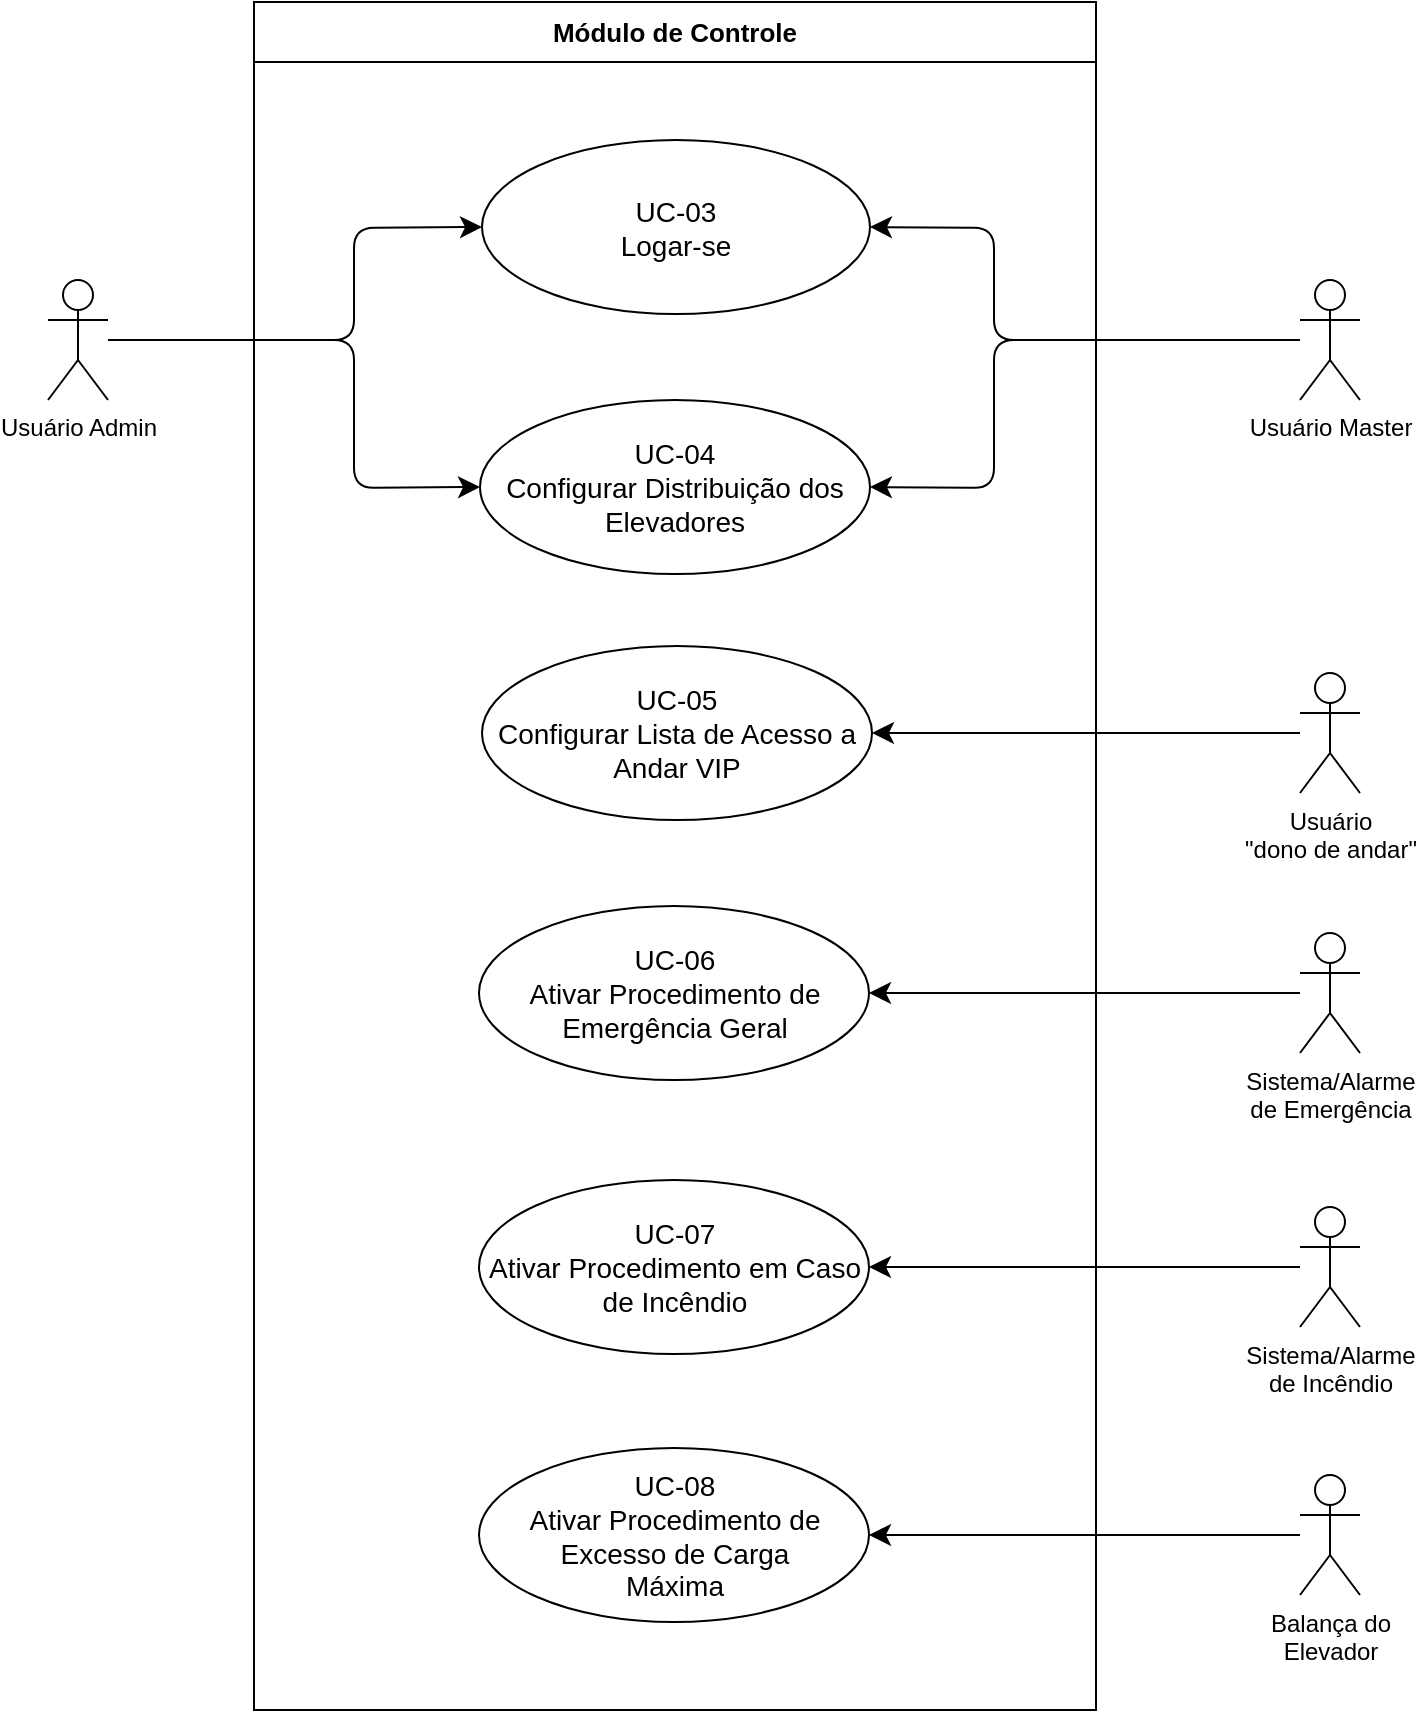 <mxfile version="24.7.17">
  <diagram name="Page-1" id="IhADGQKQc7QEtHjRozba">
    <mxGraphModel dx="2487" dy="1389" grid="0" gridSize="10" guides="1" tooltips="1" connect="1" arrows="1" fold="1" page="0" pageScale="1" pageWidth="850" pageHeight="1100" math="0" shadow="0">
      <root>
        <mxCell id="0" />
        <mxCell id="1" parent="0" />
        <mxCell id="7ueF1fXJD6vw5-LiibAf-1" value="&lt;font style=&quot;font-size: 13px;&quot;&gt;Módulo de Controle&lt;/font&gt;" style="swimlane;whiteSpace=wrap;html=1;startSize=30;" vertex="1" parent="1">
          <mxGeometry x="-350" y="-109" width="421" height="854" as="geometry" />
        </mxCell>
        <mxCell id="7ueF1fXJD6vw5-LiibAf-2" value="UC-03&lt;br style=&quot;font-size: 14px;&quot;&gt;Logar-se" style="ellipse;whiteSpace=wrap;html=1;fontSize=14;fontStyle=0" vertex="1" parent="7ueF1fXJD6vw5-LiibAf-1">
          <mxGeometry x="114" y="69" width="194" height="87" as="geometry" />
        </mxCell>
        <mxCell id="7ueF1fXJD6vw5-LiibAf-3" value="UC-04&lt;div&gt;Configurar Distribuição dos Elevadores&lt;/div&gt;" style="ellipse;whiteSpace=wrap;html=1;fontSize=14;fontStyle=0" vertex="1" parent="7ueF1fXJD6vw5-LiibAf-1">
          <mxGeometry x="113" y="199" width="195" height="87" as="geometry" />
        </mxCell>
        <mxCell id="7ueF1fXJD6vw5-LiibAf-10" value="UC-05&lt;div&gt;Configurar Lista de Acesso a Andar VIP&lt;/div&gt;" style="ellipse;whiteSpace=wrap;html=1;fontSize=14;fontStyle=0" vertex="1" parent="7ueF1fXJD6vw5-LiibAf-1">
          <mxGeometry x="114" y="322" width="195" height="87" as="geometry" />
        </mxCell>
        <mxCell id="7ueF1fXJD6vw5-LiibAf-11" value="UC-06&lt;div&gt;Ativar Procedimento de Emergência Geral&lt;/div&gt;" style="ellipse;whiteSpace=wrap;html=1;fontSize=14;fontStyle=0" vertex="1" parent="7ueF1fXJD6vw5-LiibAf-1">
          <mxGeometry x="112.5" y="452" width="195" height="87" as="geometry" />
        </mxCell>
        <mxCell id="7ueF1fXJD6vw5-LiibAf-12" value="UC-07&lt;div&gt;Ativar Procedimento em Caso de Incêndio&lt;/div&gt;" style="ellipse;whiteSpace=wrap;html=1;fontSize=14;fontStyle=0" vertex="1" parent="7ueF1fXJD6vw5-LiibAf-1">
          <mxGeometry x="112.5" y="589" width="195" height="87" as="geometry" />
        </mxCell>
        <mxCell id="7ueF1fXJD6vw5-LiibAf-13" value="UC-08&lt;div&gt;Ativar Procedimento de Excesso de Carga&lt;/div&gt;&lt;div&gt;Máxima&lt;/div&gt;" style="ellipse;whiteSpace=wrap;html=1;fontSize=14;fontStyle=0" vertex="1" parent="7ueF1fXJD6vw5-LiibAf-1">
          <mxGeometry x="112.5" y="723" width="195" height="87" as="geometry" />
        </mxCell>
        <mxCell id="7ueF1fXJD6vw5-LiibAf-29" style="edgeStyle=none;shape=connector;curved=0;rounded=1;orthogonalLoop=1;jettySize=auto;html=1;entryX=1;entryY=0.5;entryDx=0;entryDy=0;strokeColor=default;align=center;verticalAlign=middle;fontFamily=Helvetica;fontSize=12;fontColor=default;labelBackgroundColor=default;startSize=8;endArrow=classic;endSize=8;" edge="1" parent="1" source="7ueF1fXJD6vw5-LiibAf-6" target="7ueF1fXJD6vw5-LiibAf-2">
          <mxGeometry relative="1" as="geometry">
            <Array as="points">
              <mxPoint x="20" y="60" />
              <mxPoint x="20" y="4" />
            </Array>
          </mxGeometry>
        </mxCell>
        <mxCell id="7ueF1fXJD6vw5-LiibAf-30" style="edgeStyle=none;shape=connector;curved=0;rounded=1;orthogonalLoop=1;jettySize=auto;html=1;entryX=1;entryY=0.5;entryDx=0;entryDy=0;strokeColor=default;align=center;verticalAlign=middle;fontFamily=Helvetica;fontSize=12;fontColor=default;labelBackgroundColor=default;startSize=8;endArrow=classic;endSize=8;" edge="1" parent="1" source="7ueF1fXJD6vw5-LiibAf-6" target="7ueF1fXJD6vw5-LiibAf-3">
          <mxGeometry relative="1" as="geometry">
            <Array as="points">
              <mxPoint x="20" y="60" />
              <mxPoint x="20" y="134" />
            </Array>
          </mxGeometry>
        </mxCell>
        <mxCell id="7ueF1fXJD6vw5-LiibAf-6" value="Usuário Master" style="shape=umlActor;verticalLabelPosition=bottom;verticalAlign=top;html=1;outlineConnect=0;" vertex="1" parent="1">
          <mxGeometry x="173" y="30" width="30" height="60" as="geometry" />
        </mxCell>
        <mxCell id="7ueF1fXJD6vw5-LiibAf-27" style="edgeStyle=none;shape=connector;curved=0;rounded=1;orthogonalLoop=1;jettySize=auto;html=1;entryX=0;entryY=0.5;entryDx=0;entryDy=0;strokeColor=default;align=center;verticalAlign=middle;fontFamily=Helvetica;fontSize=12;fontColor=default;labelBackgroundColor=default;startSize=8;endArrow=classic;endSize=8;" edge="1" parent="1" source="7ueF1fXJD6vw5-LiibAf-9" target="7ueF1fXJD6vw5-LiibAf-2">
          <mxGeometry relative="1" as="geometry">
            <Array as="points">
              <mxPoint x="-300" y="60" />
              <mxPoint x="-300" y="4" />
            </Array>
          </mxGeometry>
        </mxCell>
        <mxCell id="7ueF1fXJD6vw5-LiibAf-28" style="edgeStyle=none;shape=connector;curved=0;rounded=1;orthogonalLoop=1;jettySize=auto;html=1;entryX=0;entryY=0.5;entryDx=0;entryDy=0;strokeColor=default;align=center;verticalAlign=middle;fontFamily=Helvetica;fontSize=12;fontColor=default;labelBackgroundColor=default;startSize=8;endArrow=classic;endSize=8;" edge="1" parent="1" source="7ueF1fXJD6vw5-LiibAf-9" target="7ueF1fXJD6vw5-LiibAf-3">
          <mxGeometry relative="1" as="geometry">
            <Array as="points">
              <mxPoint x="-300" y="60" />
              <mxPoint x="-300" y="134" />
            </Array>
          </mxGeometry>
        </mxCell>
        <mxCell id="7ueF1fXJD6vw5-LiibAf-9" value="Usuário Admin" style="shape=umlActor;verticalLabelPosition=bottom;verticalAlign=top;html=1;outlineConnect=0;" vertex="1" parent="1">
          <mxGeometry x="-453" y="30" width="30" height="60" as="geometry" />
        </mxCell>
        <mxCell id="7ueF1fXJD6vw5-LiibAf-24" style="edgeStyle=none;curved=1;rounded=0;orthogonalLoop=1;jettySize=auto;html=1;entryX=1;entryY=0.5;entryDx=0;entryDy=0;fontSize=12;startSize=8;endSize=8;" edge="1" parent="1" source="7ueF1fXJD6vw5-LiibAf-16" target="7ueF1fXJD6vw5-LiibAf-10">
          <mxGeometry relative="1" as="geometry" />
        </mxCell>
        <mxCell id="7ueF1fXJD6vw5-LiibAf-16" value="Usuário&lt;br&gt;&quot;dono de andar&quot;" style="shape=umlActor;verticalLabelPosition=bottom;verticalAlign=top;html=1;outlineConnect=0;" vertex="1" parent="1">
          <mxGeometry x="173" y="226.5" width="30" height="60" as="geometry" />
        </mxCell>
        <mxCell id="7ueF1fXJD6vw5-LiibAf-21" style="edgeStyle=none;curved=1;rounded=0;orthogonalLoop=1;jettySize=auto;html=1;entryX=1;entryY=0.5;entryDx=0;entryDy=0;fontSize=12;startSize=8;endSize=8;" edge="1" parent="1" source="7ueF1fXJD6vw5-LiibAf-17" target="7ueF1fXJD6vw5-LiibAf-11">
          <mxGeometry relative="1" as="geometry" />
        </mxCell>
        <mxCell id="7ueF1fXJD6vw5-LiibAf-17" value="Sistema/Alarme&lt;div&gt;de Emergência&lt;/div&gt;" style="shape=umlActor;verticalLabelPosition=bottom;verticalAlign=top;html=1;outlineConnect=0;" vertex="1" parent="1">
          <mxGeometry x="173" y="356.5" width="30" height="60" as="geometry" />
        </mxCell>
        <mxCell id="7ueF1fXJD6vw5-LiibAf-22" style="edgeStyle=none;curved=1;rounded=0;orthogonalLoop=1;jettySize=auto;html=1;entryX=1;entryY=0.5;entryDx=0;entryDy=0;fontSize=12;startSize=8;endSize=8;" edge="1" parent="1" source="7ueF1fXJD6vw5-LiibAf-18" target="7ueF1fXJD6vw5-LiibAf-12">
          <mxGeometry relative="1" as="geometry" />
        </mxCell>
        <mxCell id="7ueF1fXJD6vw5-LiibAf-18" value="Sistema/Alarme&lt;div&gt;de Incêndio&lt;/div&gt;" style="shape=umlActor;verticalLabelPosition=bottom;verticalAlign=top;html=1;outlineConnect=0;" vertex="1" parent="1">
          <mxGeometry x="173" y="493.5" width="30" height="60" as="geometry" />
        </mxCell>
        <mxCell id="7ueF1fXJD6vw5-LiibAf-23" style="edgeStyle=none;curved=1;rounded=0;orthogonalLoop=1;jettySize=auto;html=1;entryX=1;entryY=0.5;entryDx=0;entryDy=0;fontSize=12;startSize=8;endSize=8;" edge="1" parent="1" source="7ueF1fXJD6vw5-LiibAf-19" target="7ueF1fXJD6vw5-LiibAf-13">
          <mxGeometry relative="1" as="geometry" />
        </mxCell>
        <mxCell id="7ueF1fXJD6vw5-LiibAf-19" value="Balança do&lt;div&gt;Elevador&lt;/div&gt;" style="shape=umlActor;verticalLabelPosition=bottom;verticalAlign=top;html=1;outlineConnect=0;" vertex="1" parent="1">
          <mxGeometry x="173" y="627.5" width="30" height="60" as="geometry" />
        </mxCell>
      </root>
    </mxGraphModel>
  </diagram>
</mxfile>
